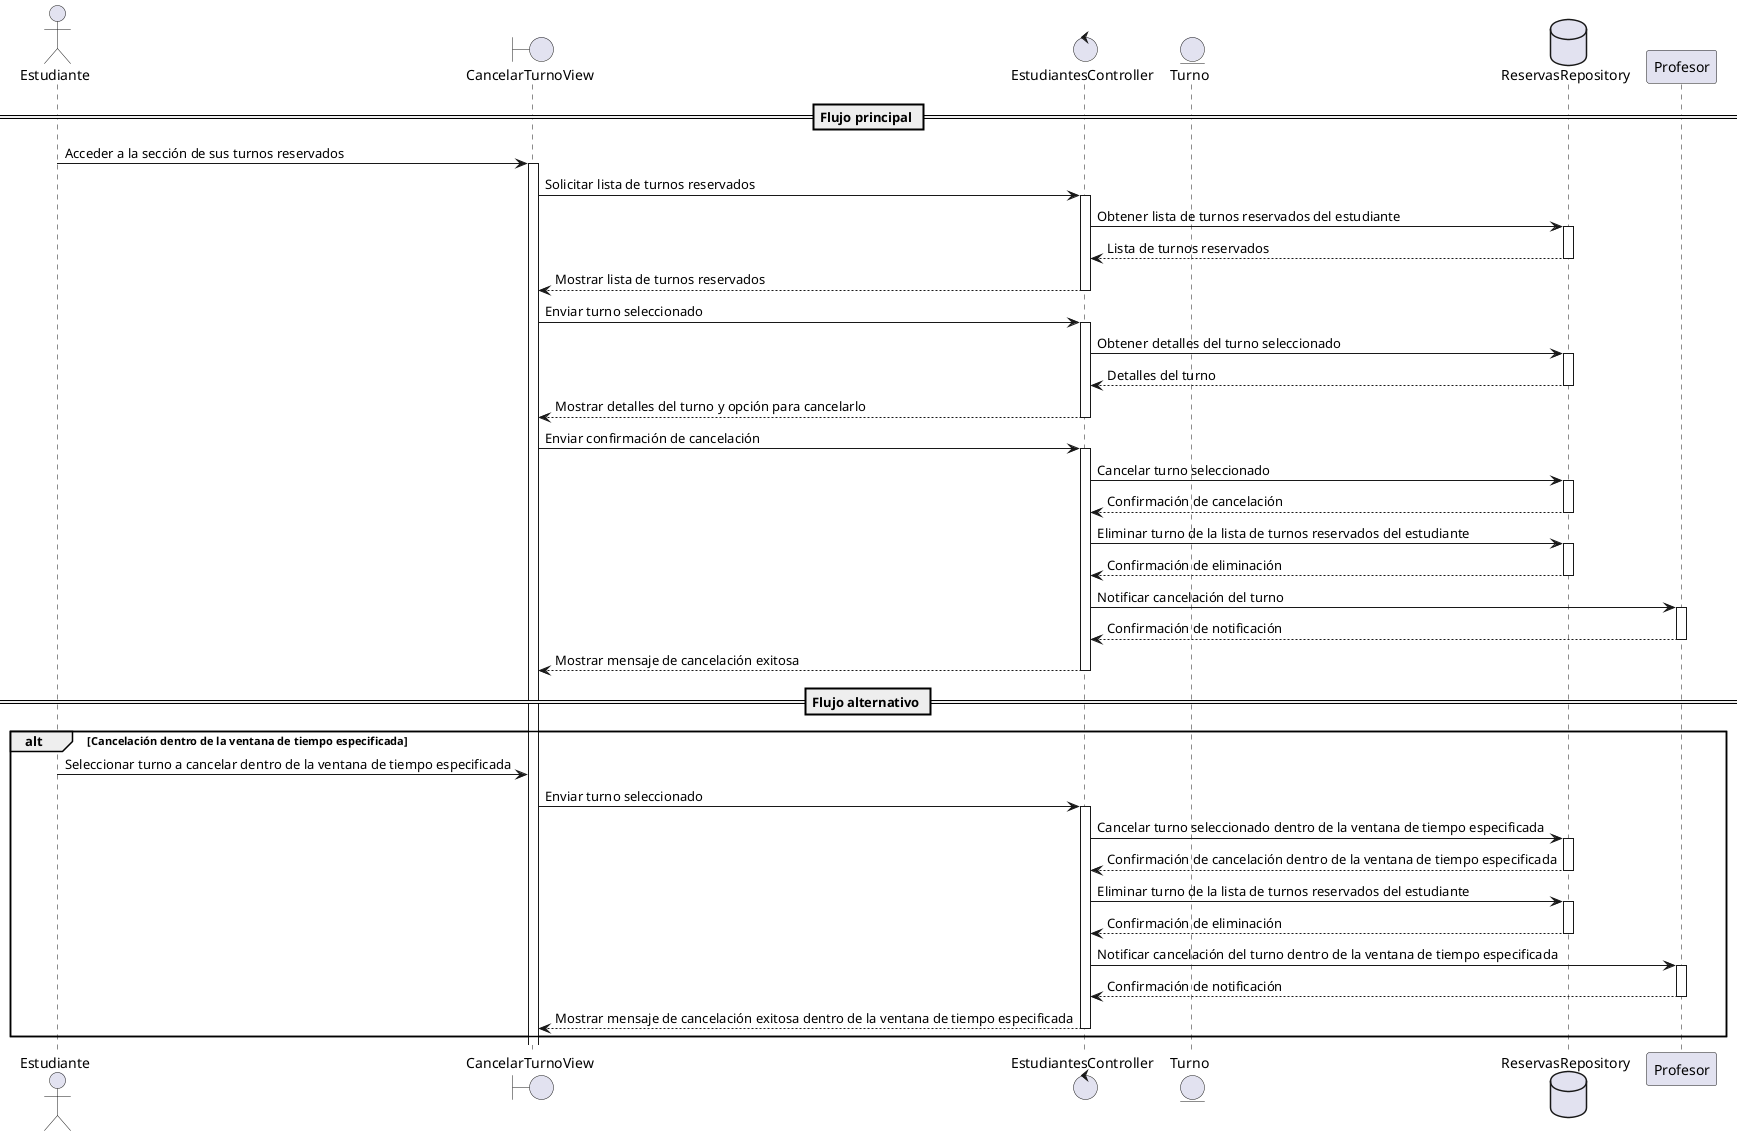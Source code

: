 @startuml
actor Estudiante
boundary "CancelarTurnoView" as View
control "EstudiantesController" as Controller
entity "Turno" as Turno
database "ReservasRepository" as Repository
participant Profesor

== Flujo principal ==
Estudiante -> View : Acceder a la sección de sus turnos reservados
activate View
View -> Controller : Solicitar lista de turnos reservados
activate Controller
Controller -> Repository : Obtener lista de turnos reservados del estudiante
activate Repository
Repository --> Controller : Lista de turnos reservados
deactivate Repository
Controller --> View : Mostrar lista de turnos reservados
deactivate Controller
View -> Controller : Enviar turno seleccionado
activate Controller
Controller -> Repository : Obtener detalles del turno seleccionado
activate Repository
Repository --> Controller : Detalles del turno
deactivate Repository
Controller --> View : Mostrar detalles del turno y opción para cancelarlo
deactivate Controller
View -> Controller : Enviar confirmación de cancelación
activate Controller
Controller -> Repository : Cancelar turno seleccionado
activate Repository
Repository --> Controller : Confirmación de cancelación
deactivate Repository
Controller -> Repository : Eliminar turno de la lista de turnos reservados del estudiante
activate Repository
Repository --> Controller : Confirmación de eliminación
deactivate Repository
Controller -> Profesor : Notificar cancelación del turno
activate Profesor
Profesor --> Controller : Confirmación de notificación
deactivate Profesor
Controller --> View : Mostrar mensaje de cancelación exitosa
deactivate Controller

== Flujo alternativo ==
alt Cancelación dentro de la ventana de tiempo especificada
    Estudiante -> View : Seleccionar turno a cancelar dentro de la ventana de tiempo especificada
    View -> Controller : Enviar turno seleccionado
    activate Controller
    Controller -> Repository : Cancelar turno seleccionado dentro de la ventana de tiempo especificada
    activate Repository
    Repository --> Controller : Confirmación de cancelación dentro de la ventana de tiempo especificada
    deactivate Repository
    Controller -> Repository : Eliminar turno de la lista de turnos reservados del estudiante
    activate Repository
    Repository --> Controller : Confirmación de eliminación
    deactivate Repository
    Controller -> Profesor : Notificar cancelación del turno dentro de la ventana de tiempo especificada
    activate Profesor
    Profesor --> Controller : Confirmación de notificación
    deactivate Profesor
    Controller --> View : Mostrar mensaje de cancelación exitosa dentro de la ventana de tiempo especificada
    deactivate Controller
end

@enduml
